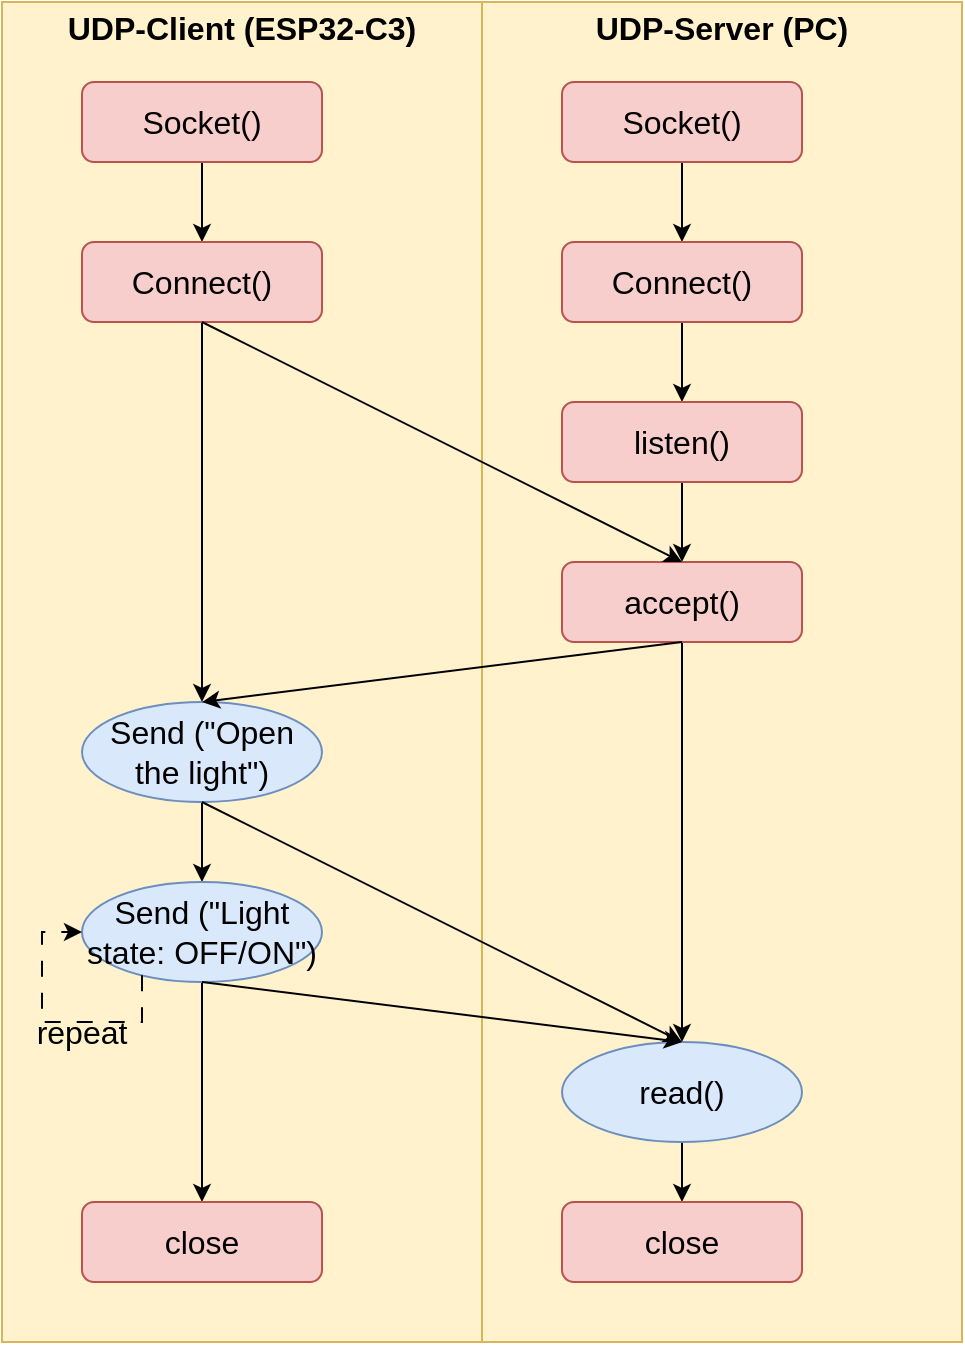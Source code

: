 <mxfile version="28.2.5" pages="2">
  <diagram name="UDP Client" id="ozkKnRUouKXmn6NGIdq9">
    <mxGraphModel dx="1129" dy="777" grid="1" gridSize="10" guides="1" tooltips="1" connect="1" arrows="1" fold="1" page="1" pageScale="1" pageWidth="850" pageHeight="1100" math="0" shadow="0">
      <root>
        <mxCell id="0" />
        <mxCell id="1" parent="0" />
        <mxCell id="GPErukWFqLByyqK_-X7k-35" value="&lt;p style=&quot;margin:0px;margin-top:4px;text-align:center;&quot;&gt;&lt;b&gt;&lt;font&gt;UDP-Server (PC)&lt;/font&gt;&lt;/b&gt;&lt;/p&gt;" style="verticalAlign=top;align=left;overflow=fill;html=1;whiteSpace=wrap;fillColor=#fff2cc;strokeColor=#d6b656;fontSize=16;" vertex="1" parent="1">
          <mxGeometry x="440" y="90" width="240" height="670" as="geometry" />
        </mxCell>
        <mxCell id="GPErukWFqLByyqK_-X7k-34" value="&lt;p style=&quot;margin:0px;margin-top:4px;text-align:center;&quot;&gt;&lt;b&gt;&lt;font&gt;UDP-Client (ESP32-C3)&lt;/font&gt;&lt;/b&gt;&lt;/p&gt;" style="verticalAlign=top;align=left;overflow=fill;html=1;whiteSpace=wrap;fillColor=#fff2cc;strokeColor=#d6b656;fontSize=16;" vertex="1" parent="1">
          <mxGeometry x="200" y="90" width="240" height="670" as="geometry" />
        </mxCell>
        <mxCell id="GPErukWFqLByyqK_-X7k-5" value="" style="edgeStyle=orthogonalEdgeStyle;rounded=0;orthogonalLoop=1;jettySize=auto;html=1;fontSize=16;" edge="1" parent="1" source="GPErukWFqLByyqK_-X7k-3" target="GPErukWFqLByyqK_-X7k-4">
          <mxGeometry relative="1" as="geometry" />
        </mxCell>
        <mxCell id="GPErukWFqLByyqK_-X7k-3" value="Socket()" style="rounded=1;whiteSpace=wrap;html=1;fillColor=#f8cecc;strokeColor=#b85450;fontSize=16;" vertex="1" parent="1">
          <mxGeometry x="240" y="130" width="120" height="40" as="geometry" />
        </mxCell>
        <mxCell id="GPErukWFqLByyqK_-X7k-8" value="" style="edgeStyle=orthogonalEdgeStyle;rounded=0;orthogonalLoop=1;jettySize=auto;html=1;fontSize=16;" edge="1" parent="1" source="GPErukWFqLByyqK_-X7k-4" target="GPErukWFqLByyqK_-X7k-7">
          <mxGeometry relative="1" as="geometry" />
        </mxCell>
        <mxCell id="GPErukWFqLByyqK_-X7k-4" value="Connect()" style="rounded=1;whiteSpace=wrap;html=1;fillColor=#f8cecc;strokeColor=#b85450;fontSize=16;" vertex="1" parent="1">
          <mxGeometry x="240" y="210" width="120" height="40" as="geometry" />
        </mxCell>
        <mxCell id="GPErukWFqLByyqK_-X7k-19" value="" style="edgeStyle=orthogonalEdgeStyle;rounded=0;orthogonalLoop=1;jettySize=auto;html=1;fontSize=16;" edge="1" parent="1" source="GPErukWFqLByyqK_-X7k-7" target="GPErukWFqLByyqK_-X7k-18">
          <mxGeometry relative="1" as="geometry" />
        </mxCell>
        <mxCell id="GPErukWFqLByyqK_-X7k-7" value="Send (&quot;Open the light&quot;)" style="ellipse;whiteSpace=wrap;html=1;fillColor=#dae8fc;strokeColor=#6c8ebf;fontSize=16;" vertex="1" parent="1">
          <mxGeometry x="240" y="440" width="120" height="50" as="geometry" />
        </mxCell>
        <mxCell id="GPErukWFqLByyqK_-X7k-9" value="" style="edgeStyle=orthogonalEdgeStyle;rounded=0;orthogonalLoop=1;jettySize=auto;html=1;fontSize=16;" edge="1" parent="1" source="GPErukWFqLByyqK_-X7k-10" target="GPErukWFqLByyqK_-X7k-11">
          <mxGeometry relative="1" as="geometry" />
        </mxCell>
        <mxCell id="GPErukWFqLByyqK_-X7k-10" value="Socket()" style="rounded=1;whiteSpace=wrap;html=1;fillColor=#f8cecc;strokeColor=#b85450;fontSize=16;" vertex="1" parent="1">
          <mxGeometry x="480" y="130" width="120" height="40" as="geometry" />
        </mxCell>
        <mxCell id="GPErukWFqLByyqK_-X7k-13" value="" style="edgeStyle=orthogonalEdgeStyle;rounded=0;orthogonalLoop=1;jettySize=auto;html=1;fontSize=16;" edge="1" parent="1" source="GPErukWFqLByyqK_-X7k-11" target="GPErukWFqLByyqK_-X7k-12">
          <mxGeometry relative="1" as="geometry" />
        </mxCell>
        <mxCell id="GPErukWFqLByyqK_-X7k-11" value="Connect()" style="rounded=1;whiteSpace=wrap;html=1;fillColor=#f8cecc;strokeColor=#b85450;fontSize=16;" vertex="1" parent="1">
          <mxGeometry x="480" y="210" width="120" height="40" as="geometry" />
        </mxCell>
        <mxCell id="GPErukWFqLByyqK_-X7k-15" value="" style="edgeStyle=orthogonalEdgeStyle;rounded=0;orthogonalLoop=1;jettySize=auto;html=1;fontSize=16;" edge="1" parent="1" source="GPErukWFqLByyqK_-X7k-12" target="GPErukWFqLByyqK_-X7k-14">
          <mxGeometry relative="1" as="geometry" />
        </mxCell>
        <mxCell id="GPErukWFqLByyqK_-X7k-12" value="listen()" style="rounded=1;whiteSpace=wrap;html=1;fillColor=#f8cecc;strokeColor=#b85450;fontSize=16;" vertex="1" parent="1">
          <mxGeometry x="480" y="290" width="120" height="40" as="geometry" />
        </mxCell>
        <mxCell id="GPErukWFqLByyqK_-X7k-23" style="edgeStyle=orthogonalEdgeStyle;rounded=0;orthogonalLoop=1;jettySize=auto;html=1;entryX=0.5;entryY=0;entryDx=0;entryDy=0;fontSize=16;" edge="1" parent="1" source="GPErukWFqLByyqK_-X7k-14" target="GPErukWFqLByyqK_-X7k-20">
          <mxGeometry relative="1" as="geometry" />
        </mxCell>
        <mxCell id="GPErukWFqLByyqK_-X7k-14" value="accept()" style="rounded=1;whiteSpace=wrap;html=1;fillColor=#f8cecc;strokeColor=#b85450;fontSize=16;" vertex="1" parent="1">
          <mxGeometry x="480" y="370" width="120" height="40" as="geometry" />
        </mxCell>
        <mxCell id="GPErukWFqLByyqK_-X7k-16" value="" style="endArrow=classic;html=1;rounded=0;entryX=0.5;entryY=0;entryDx=0;entryDy=0;exitX=0.5;exitY=1;exitDx=0;exitDy=0;fontSize=16;" edge="1" parent="1" source="GPErukWFqLByyqK_-X7k-4" target="GPErukWFqLByyqK_-X7k-14">
          <mxGeometry width="50" height="50" relative="1" as="geometry">
            <mxPoint x="400" y="270" as="sourcePoint" />
            <mxPoint x="450" y="220" as="targetPoint" />
          </mxGeometry>
        </mxCell>
        <mxCell id="GPErukWFqLByyqK_-X7k-17" value="" style="endArrow=classic;html=1;rounded=0;entryX=0.5;entryY=0;entryDx=0;entryDy=0;exitX=0.5;exitY=1;exitDx=0;exitDy=0;fontSize=16;" edge="1" parent="1" source="GPErukWFqLByyqK_-X7k-14" target="GPErukWFqLByyqK_-X7k-7">
          <mxGeometry width="50" height="50" relative="1" as="geometry">
            <mxPoint x="490" y="560" as="sourcePoint" />
            <mxPoint x="540" y="510" as="targetPoint" />
          </mxGeometry>
        </mxCell>
        <mxCell id="GPErukWFqLByyqK_-X7k-29" style="edgeStyle=orthogonalEdgeStyle;rounded=0;orthogonalLoop=1;jettySize=auto;html=1;entryX=0.5;entryY=0;entryDx=0;entryDy=0;fontSize=16;" edge="1" parent="1" source="GPErukWFqLByyqK_-X7k-18" target="GPErukWFqLByyqK_-X7k-28">
          <mxGeometry relative="1" as="geometry" />
        </mxCell>
        <mxCell id="GPErukWFqLByyqK_-X7k-18" value="Send (&quot;Light state: OFF/ON&quot;)" style="ellipse;whiteSpace=wrap;html=1;fillColor=#dae8fc;strokeColor=#6c8ebf;fontSize=16;" vertex="1" parent="1">
          <mxGeometry x="240" y="530" width="120" height="50" as="geometry" />
        </mxCell>
        <mxCell id="GPErukWFqLByyqK_-X7k-27" value="" style="edgeStyle=orthogonalEdgeStyle;rounded=0;orthogonalLoop=1;jettySize=auto;html=1;fontSize=16;" edge="1" parent="1" source="GPErukWFqLByyqK_-X7k-20" target="GPErukWFqLByyqK_-X7k-26">
          <mxGeometry relative="1" as="geometry" />
        </mxCell>
        <mxCell id="GPErukWFqLByyqK_-X7k-20" value="read()" style="ellipse;whiteSpace=wrap;html=1;fillColor=#dae8fc;strokeColor=#6c8ebf;fontSize=16;" vertex="1" parent="1">
          <mxGeometry x="480" y="610" width="120" height="50" as="geometry" />
        </mxCell>
        <mxCell id="GPErukWFqLByyqK_-X7k-21" value="" style="endArrow=classic;html=1;rounded=0;entryX=0.5;entryY=0;entryDx=0;entryDy=0;exitX=0.5;exitY=1;exitDx=0;exitDy=0;fontSize=16;" edge="1" parent="1" source="GPErukWFqLByyqK_-X7k-7" target="GPErukWFqLByyqK_-X7k-20">
          <mxGeometry width="50" height="50" relative="1" as="geometry">
            <mxPoint x="350" y="520" as="sourcePoint" />
            <mxPoint x="400" y="470" as="targetPoint" />
          </mxGeometry>
        </mxCell>
        <mxCell id="GPErukWFqLByyqK_-X7k-22" value="" style="endArrow=classic;html=1;rounded=0;entryX=0.5;entryY=0;entryDx=0;entryDy=0;exitX=0.5;exitY=1;exitDx=0;exitDy=0;fontSize=16;" edge="1" parent="1" source="GPErukWFqLByyqK_-X7k-18" target="GPErukWFqLByyqK_-X7k-20">
          <mxGeometry width="50" height="50" relative="1" as="geometry">
            <mxPoint x="380" y="620" as="sourcePoint" />
            <mxPoint x="620" y="740" as="targetPoint" />
          </mxGeometry>
        </mxCell>
        <mxCell id="GPErukWFqLByyqK_-X7k-24" style="edgeStyle=orthogonalEdgeStyle;rounded=0;orthogonalLoop=1;jettySize=auto;html=1;entryX=0;entryY=0.5;entryDx=0;entryDy=0;dashed=1;dashPattern=8 8;fontSize=16;" edge="1" parent="1" source="GPErukWFqLByyqK_-X7k-18" target="GPErukWFqLByyqK_-X7k-18">
          <mxGeometry relative="1" as="geometry">
            <Array as="points">
              <mxPoint x="270" y="600" />
              <mxPoint x="220" y="600" />
              <mxPoint x="220" y="555" />
            </Array>
          </mxGeometry>
        </mxCell>
        <mxCell id="GPErukWFqLByyqK_-X7k-25" value="repeat" style="text;strokeColor=none;align=center;fillColor=none;html=1;verticalAlign=middle;whiteSpace=wrap;rounded=0;fontSize=16;" vertex="1" parent="1">
          <mxGeometry x="210" y="590" width="60" height="30" as="geometry" />
        </mxCell>
        <mxCell id="GPErukWFqLByyqK_-X7k-26" value="close" style="rounded=1;whiteSpace=wrap;html=1;fillColor=#f8cecc;strokeColor=#b85450;fontSize=16;" vertex="1" parent="1">
          <mxGeometry x="480" y="690" width="120" height="40" as="geometry" />
        </mxCell>
        <mxCell id="GPErukWFqLByyqK_-X7k-28" value="close" style="rounded=1;whiteSpace=wrap;html=1;fillColor=#f8cecc;strokeColor=#b85450;fontSize=16;" vertex="1" parent="1">
          <mxGeometry x="240" y="690" width="120" height="40" as="geometry" />
        </mxCell>
      </root>
    </mxGraphModel>
  </diagram>
  <diagram id="0Gdn-iJM29ZcLBYz81XI" name="Page-2">
    <mxGraphModel dx="1661" dy="914" grid="1" gridSize="10" guides="1" tooltips="1" connect="1" arrows="1" fold="1" page="1" pageScale="1" pageWidth="850" pageHeight="1100" math="0" shadow="0">
      <root>
        <mxCell id="0" />
        <mxCell id="1" parent="0" />
        <mxCell id="MQdsR-dyNlB-ee7rQMRy-1" value="&lt;p style=&quot;margin:0px;margin-top:4px;text-align:center;&quot;&gt;&lt;b&gt;&lt;font&gt;UDP-Server (PC)&lt;/font&gt;&lt;/b&gt;&lt;/p&gt;" style="verticalAlign=top;align=left;overflow=fill;html=1;whiteSpace=wrap;fillColor=#fff2cc;strokeColor=#d6b656;fontSize=16;" vertex="1" parent="1">
          <mxGeometry x="400" y="80" width="240" height="670" as="geometry" />
        </mxCell>
        <mxCell id="MQdsR-dyNlB-ee7rQMRy-2" value="&lt;p style=&quot;margin:0px;margin-top:4px;text-align:center;&quot;&gt;&lt;b&gt;&lt;font&gt;UDP-Client (ESP32-C3)&lt;/font&gt;&lt;/b&gt;&lt;/p&gt;" style="verticalAlign=top;align=left;overflow=fill;html=1;whiteSpace=wrap;fillColor=#fff2cc;strokeColor=#d6b656;fontSize=16;" vertex="1" parent="1">
          <mxGeometry x="160" y="80" width="240" height="670" as="geometry" />
        </mxCell>
        <mxCell id="MQdsR-dyNlB-ee7rQMRy-3" value="" style="edgeStyle=orthogonalEdgeStyle;rounded=0;orthogonalLoop=1;jettySize=auto;html=1;fontSize=16;" edge="1" parent="1" source="MQdsR-dyNlB-ee7rQMRy-4" target="MQdsR-dyNlB-ee7rQMRy-6">
          <mxGeometry relative="1" as="geometry" />
        </mxCell>
        <mxCell id="MQdsR-dyNlB-ee7rQMRy-4" value="Socket()" style="rounded=1;whiteSpace=wrap;html=1;fillColor=#f8cecc;strokeColor=#b85450;fontSize=16;" vertex="1" parent="1">
          <mxGeometry x="200" y="120" width="120" height="40" as="geometry" />
        </mxCell>
        <mxCell id="MQdsR-dyNlB-ee7rQMRy-5" value="" style="edgeStyle=orthogonalEdgeStyle;rounded=0;orthogonalLoop=1;jettySize=auto;html=1;fontSize=16;" edge="1" parent="1" source="MQdsR-dyNlB-ee7rQMRy-6" target="MQdsR-dyNlB-ee7rQMRy-8">
          <mxGeometry relative="1" as="geometry" />
        </mxCell>
        <mxCell id="MQdsR-dyNlB-ee7rQMRy-6" value="Connect()" style="rounded=1;whiteSpace=wrap;html=1;fillColor=#f8cecc;strokeColor=#b85450;fontSize=16;" vertex="1" parent="1">
          <mxGeometry x="200" y="200" width="120" height="40" as="geometry" />
        </mxCell>
        <mxCell id="MQdsR-dyNlB-ee7rQMRy-7" value="" style="edgeStyle=orthogonalEdgeStyle;rounded=0;orthogonalLoop=1;jettySize=auto;html=1;fontSize=16;" edge="1" parent="1" source="MQdsR-dyNlB-ee7rQMRy-8" target="MQdsR-dyNlB-ee7rQMRy-20">
          <mxGeometry relative="1" as="geometry" />
        </mxCell>
        <mxCell id="MQdsR-dyNlB-ee7rQMRy-8" value="Send (&quot;Open the light&quot;)" style="ellipse;whiteSpace=wrap;html=1;fillColor=#dae8fc;strokeColor=#6c8ebf;fontSize=16;" vertex="1" parent="1">
          <mxGeometry x="200" y="430" width="120" height="50" as="geometry" />
        </mxCell>
        <mxCell id="MQdsR-dyNlB-ee7rQMRy-9" value="" style="edgeStyle=orthogonalEdgeStyle;rounded=0;orthogonalLoop=1;jettySize=auto;html=1;fontSize=16;" edge="1" parent="1" source="MQdsR-dyNlB-ee7rQMRy-10" target="MQdsR-dyNlB-ee7rQMRy-12">
          <mxGeometry relative="1" as="geometry" />
        </mxCell>
        <mxCell id="MQdsR-dyNlB-ee7rQMRy-10" value="Socket()" style="rounded=1;whiteSpace=wrap;html=1;fillColor=#f8cecc;strokeColor=#b85450;fontSize=16;" vertex="1" parent="1">
          <mxGeometry x="440" y="120" width="120" height="40" as="geometry" />
        </mxCell>
        <mxCell id="MQdsR-dyNlB-ee7rQMRy-11" value="" style="edgeStyle=orthogonalEdgeStyle;rounded=0;orthogonalLoop=1;jettySize=auto;html=1;fontSize=16;" edge="1" parent="1" source="MQdsR-dyNlB-ee7rQMRy-12" target="MQdsR-dyNlB-ee7rQMRy-14">
          <mxGeometry relative="1" as="geometry" />
        </mxCell>
        <mxCell id="MQdsR-dyNlB-ee7rQMRy-12" value="Connect()" style="rounded=1;whiteSpace=wrap;html=1;fillColor=#f8cecc;strokeColor=#b85450;fontSize=16;" vertex="1" parent="1">
          <mxGeometry x="440" y="200" width="120" height="40" as="geometry" />
        </mxCell>
        <mxCell id="MQdsR-dyNlB-ee7rQMRy-13" value="" style="edgeStyle=orthogonalEdgeStyle;rounded=0;orthogonalLoop=1;jettySize=auto;html=1;fontSize=16;" edge="1" parent="1" source="MQdsR-dyNlB-ee7rQMRy-14" target="MQdsR-dyNlB-ee7rQMRy-16">
          <mxGeometry relative="1" as="geometry" />
        </mxCell>
        <mxCell id="MQdsR-dyNlB-ee7rQMRy-14" value="listen()" style="rounded=1;whiteSpace=wrap;html=1;fillColor=#f8cecc;strokeColor=#b85450;fontSize=16;" vertex="1" parent="1">
          <mxGeometry x="440" y="280" width="120" height="40" as="geometry" />
        </mxCell>
        <mxCell id="MQdsR-dyNlB-ee7rQMRy-15" style="edgeStyle=orthogonalEdgeStyle;rounded=0;orthogonalLoop=1;jettySize=auto;html=1;entryX=0.5;entryY=0;entryDx=0;entryDy=0;fontSize=16;" edge="1" parent="1" source="MQdsR-dyNlB-ee7rQMRy-16" target="MQdsR-dyNlB-ee7rQMRy-22">
          <mxGeometry relative="1" as="geometry" />
        </mxCell>
        <mxCell id="MQdsR-dyNlB-ee7rQMRy-16" value="accept()" style="rounded=1;whiteSpace=wrap;html=1;fillColor=#f8cecc;strokeColor=#b85450;fontSize=16;" vertex="1" parent="1">
          <mxGeometry x="440" y="360" width="120" height="40" as="geometry" />
        </mxCell>
        <mxCell id="MQdsR-dyNlB-ee7rQMRy-17" value="" style="endArrow=classic;html=1;rounded=0;entryX=0.5;entryY=0;entryDx=0;entryDy=0;exitX=0.5;exitY=1;exitDx=0;exitDy=0;fontSize=16;" edge="1" parent="1" source="MQdsR-dyNlB-ee7rQMRy-6" target="MQdsR-dyNlB-ee7rQMRy-16">
          <mxGeometry width="50" height="50" relative="1" as="geometry">
            <mxPoint x="360" y="260" as="sourcePoint" />
            <mxPoint x="410" y="210" as="targetPoint" />
          </mxGeometry>
        </mxCell>
        <mxCell id="MQdsR-dyNlB-ee7rQMRy-18" value="" style="endArrow=classic;html=1;rounded=0;entryX=0.5;entryY=0;entryDx=0;entryDy=0;exitX=0.5;exitY=1;exitDx=0;exitDy=0;fontSize=16;" edge="1" parent="1" source="MQdsR-dyNlB-ee7rQMRy-16" target="MQdsR-dyNlB-ee7rQMRy-8">
          <mxGeometry width="50" height="50" relative="1" as="geometry">
            <mxPoint x="450" y="550" as="sourcePoint" />
            <mxPoint x="500" y="500" as="targetPoint" />
          </mxGeometry>
        </mxCell>
        <mxCell id="MQdsR-dyNlB-ee7rQMRy-19" style="edgeStyle=orthogonalEdgeStyle;rounded=0;orthogonalLoop=1;jettySize=auto;html=1;entryX=0.5;entryY=0;entryDx=0;entryDy=0;fontSize=16;" edge="1" parent="1" source="MQdsR-dyNlB-ee7rQMRy-20" target="MQdsR-dyNlB-ee7rQMRy-28">
          <mxGeometry relative="1" as="geometry" />
        </mxCell>
        <mxCell id="MQdsR-dyNlB-ee7rQMRy-20" value="Send (&quot;Light state: OFF/ON&quot;)" style="ellipse;whiteSpace=wrap;html=1;fillColor=#dae8fc;strokeColor=#6c8ebf;fontSize=16;" vertex="1" parent="1">
          <mxGeometry x="200" y="520" width="120" height="50" as="geometry" />
        </mxCell>
        <mxCell id="MQdsR-dyNlB-ee7rQMRy-21" value="" style="edgeStyle=orthogonalEdgeStyle;rounded=0;orthogonalLoop=1;jettySize=auto;html=1;fontSize=16;" edge="1" parent="1" source="MQdsR-dyNlB-ee7rQMRy-22" target="MQdsR-dyNlB-ee7rQMRy-27">
          <mxGeometry relative="1" as="geometry" />
        </mxCell>
        <mxCell id="MQdsR-dyNlB-ee7rQMRy-22" value="read()" style="ellipse;whiteSpace=wrap;html=1;fillColor=#dae8fc;strokeColor=#6c8ebf;fontSize=16;" vertex="1" parent="1">
          <mxGeometry x="440" y="600" width="120" height="50" as="geometry" />
        </mxCell>
        <mxCell id="MQdsR-dyNlB-ee7rQMRy-23" value="" style="endArrow=classic;html=1;rounded=0;entryX=0.5;entryY=0;entryDx=0;entryDy=0;exitX=0.5;exitY=1;exitDx=0;exitDy=0;fontSize=16;" edge="1" parent="1" source="MQdsR-dyNlB-ee7rQMRy-8" target="MQdsR-dyNlB-ee7rQMRy-22">
          <mxGeometry width="50" height="50" relative="1" as="geometry">
            <mxPoint x="310" y="510" as="sourcePoint" />
            <mxPoint x="360" y="460" as="targetPoint" />
          </mxGeometry>
        </mxCell>
        <mxCell id="MQdsR-dyNlB-ee7rQMRy-24" value="" style="endArrow=classic;html=1;rounded=0;entryX=0.5;entryY=0;entryDx=0;entryDy=0;exitX=0.5;exitY=1;exitDx=0;exitDy=0;fontSize=16;" edge="1" parent="1" source="MQdsR-dyNlB-ee7rQMRy-20" target="MQdsR-dyNlB-ee7rQMRy-22">
          <mxGeometry width="50" height="50" relative="1" as="geometry">
            <mxPoint x="340" y="610" as="sourcePoint" />
            <mxPoint x="580" y="730" as="targetPoint" />
          </mxGeometry>
        </mxCell>
        <mxCell id="MQdsR-dyNlB-ee7rQMRy-25" style="edgeStyle=orthogonalEdgeStyle;rounded=0;orthogonalLoop=1;jettySize=auto;html=1;entryX=0;entryY=0.5;entryDx=0;entryDy=0;dashed=1;dashPattern=8 8;fontSize=16;" edge="1" parent="1" source="MQdsR-dyNlB-ee7rQMRy-20" target="MQdsR-dyNlB-ee7rQMRy-20">
          <mxGeometry relative="1" as="geometry">
            <Array as="points">
              <mxPoint x="230" y="590" />
              <mxPoint x="180" y="590" />
              <mxPoint x="180" y="545" />
            </Array>
          </mxGeometry>
        </mxCell>
        <mxCell id="MQdsR-dyNlB-ee7rQMRy-26" value="repeat" style="text;strokeColor=none;align=center;fillColor=none;html=1;verticalAlign=middle;whiteSpace=wrap;rounded=0;fontSize=16;" vertex="1" parent="1">
          <mxGeometry x="170" y="580" width="60" height="30" as="geometry" />
        </mxCell>
        <mxCell id="MQdsR-dyNlB-ee7rQMRy-27" value="close" style="rounded=1;whiteSpace=wrap;html=1;fillColor=#f8cecc;strokeColor=#b85450;fontSize=16;" vertex="1" parent="1">
          <mxGeometry x="440" y="680" width="120" height="40" as="geometry" />
        </mxCell>
        <mxCell id="MQdsR-dyNlB-ee7rQMRy-28" value="close" style="rounded=1;whiteSpace=wrap;html=1;fillColor=#f8cecc;strokeColor=#b85450;fontSize=16;" vertex="1" parent="1">
          <mxGeometry x="200" y="680" width="120" height="40" as="geometry" />
        </mxCell>
      </root>
    </mxGraphModel>
  </diagram>
</mxfile>
